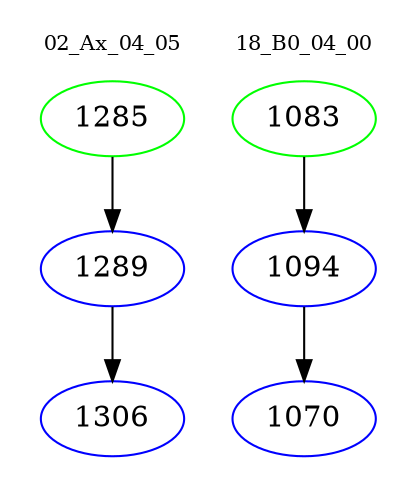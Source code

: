 digraph{
subgraph cluster_0 {
color = white
label = "02_Ax_04_05";
fontsize=10;
T0_1285 [label="1285", color="green"]
T0_1285 -> T0_1289 [color="black"]
T0_1289 [label="1289", color="blue"]
T0_1289 -> T0_1306 [color="black"]
T0_1306 [label="1306", color="blue"]
}
subgraph cluster_1 {
color = white
label = "18_B0_04_00";
fontsize=10;
T1_1083 [label="1083", color="green"]
T1_1083 -> T1_1094 [color="black"]
T1_1094 [label="1094", color="blue"]
T1_1094 -> T1_1070 [color="black"]
T1_1070 [label="1070", color="blue"]
}
}
